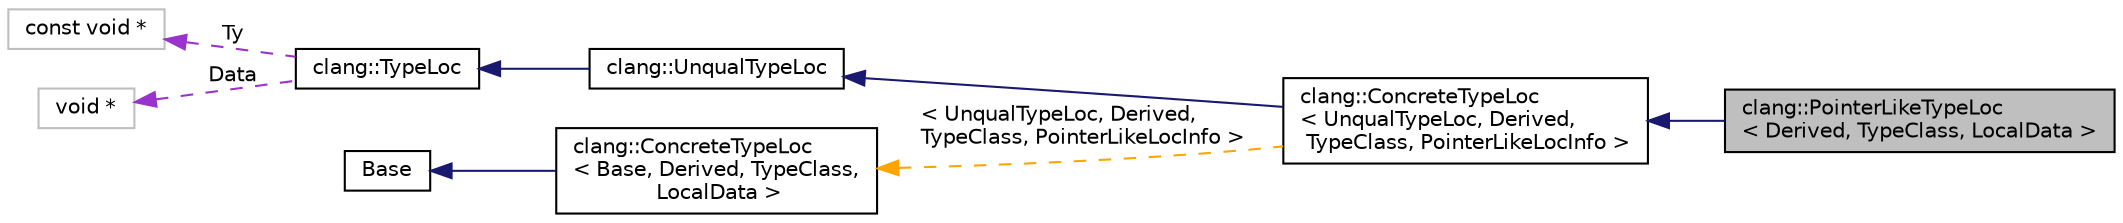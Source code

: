 digraph "clang::PointerLikeTypeLoc&lt; Derived, TypeClass, LocalData &gt;"
{
 // LATEX_PDF_SIZE
  bgcolor="transparent";
  edge [fontname="Helvetica",fontsize="10",labelfontname="Helvetica",labelfontsize="10"];
  node [fontname="Helvetica",fontsize="10",shape=record];
  rankdir="LR";
  Node1 [label="clang::PointerLikeTypeLoc\l\< Derived, TypeClass, LocalData \>",height=0.2,width=0.4,color="black", fillcolor="grey75", style="filled", fontcolor="black",tooltip="A base class for."];
  Node2 -> Node1 [dir="back",color="midnightblue",fontsize="10",style="solid",fontname="Helvetica"];
  Node2 [label="clang::ConcreteTypeLoc\l\< UnqualTypeLoc, Derived,\l TypeClass, PointerLikeLocInfo \>",height=0.2,width=0.4,color="black",URL="$classclang_1_1ConcreteTypeLoc.html",tooltip=" "];
  Node3 -> Node2 [dir="back",color="midnightblue",fontsize="10",style="solid",fontname="Helvetica"];
  Node3 [label="clang::UnqualTypeLoc",height=0.2,width=0.4,color="black",URL="$classclang_1_1UnqualTypeLoc.html",tooltip="Wrapper of type source information for a type with no direct qualifiers."];
  Node4 -> Node3 [dir="back",color="midnightblue",fontsize="10",style="solid",fontname="Helvetica"];
  Node4 [label="clang::TypeLoc",height=0.2,width=0.4,color="black",URL="$classclang_1_1TypeLoc.html",tooltip="Base wrapper for a particular \"section\" of type source info."];
  Node5 -> Node4 [dir="back",color="darkorchid3",fontsize="10",style="dashed",label=" Ty" ,fontname="Helvetica"];
  Node5 [label="const void *",height=0.2,width=0.4,color="grey75",tooltip=" "];
  Node6 -> Node4 [dir="back",color="darkorchid3",fontsize="10",style="dashed",label=" Data" ,fontname="Helvetica"];
  Node6 [label="void *",height=0.2,width=0.4,color="grey75",tooltip=" "];
  Node7 -> Node2 [dir="back",color="orange",fontsize="10",style="dashed",label=" \< UnqualTypeLoc, Derived,\l TypeClass, PointerLikeLocInfo \>" ,fontname="Helvetica"];
  Node7 [label="clang::ConcreteTypeLoc\l\< Base, Derived, TypeClass,\l LocalData \>",height=0.2,width=0.4,color="black",URL="$classclang_1_1ConcreteTypeLoc.html",tooltip="A metaprogramming base class for TypeLoc classes which correspond to a particular Type subclass."];
  Node8 -> Node7 [dir="back",color="midnightblue",fontsize="10",style="solid",fontname="Helvetica"];
  Node8 [label="Base",height=0.2,width=0.4,color="black",URL="$classBase.html",tooltip=" "];
}
